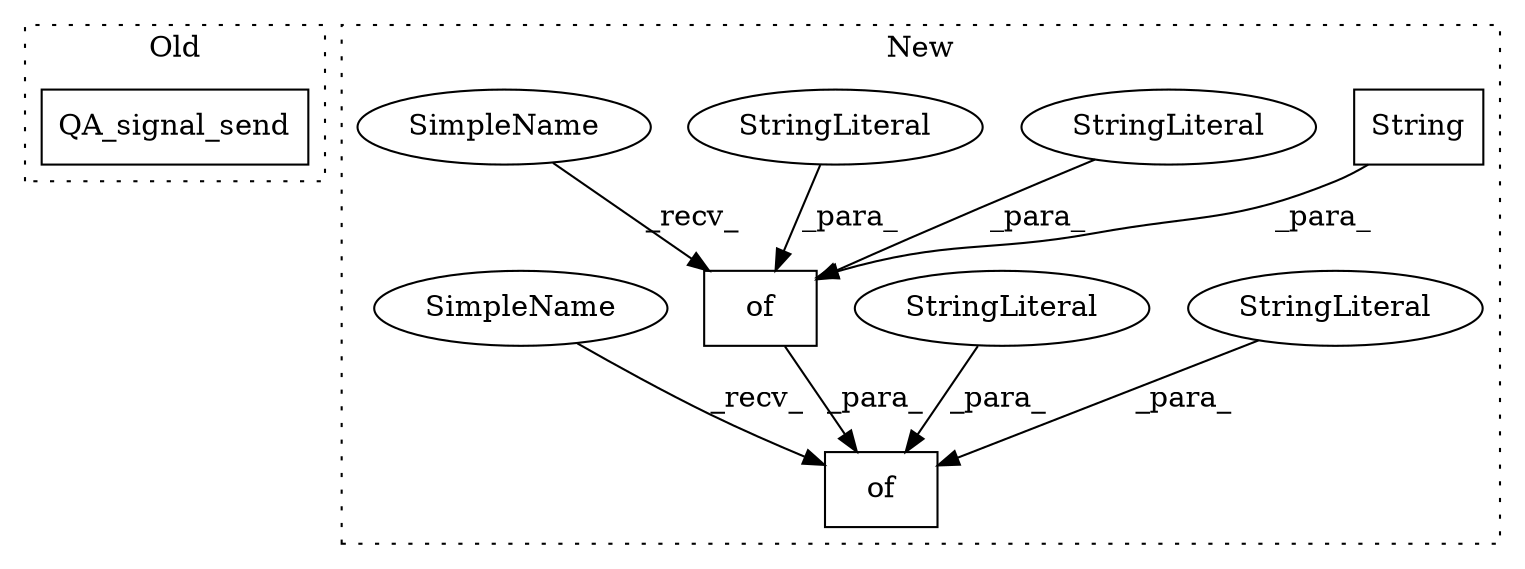 digraph G {
subgraph cluster0 {
1 [label="QA_signal_send" a="32" s="1250,1307" l="15,1" shape="box"];
label = "Old";
style="dotted";
}
subgraph cluster1 {
2 [label="of" a="32" s="1062,1473" l="3,1" shape="box"];
3 [label="of" a="32" s="1078,1170" l="3,1" shape="box"];
4 [label="String" a="32" s="1149,1168" l="7,1" shape="box"];
5 [label="StringLiteral" a="45" s="1065" l="8" shape="ellipse"];
6 [label="StringLiteral" a="45" s="1172" l="6" shape="ellipse"];
7 [label="StringLiteral" a="45" s="1099" l="8" shape="ellipse"];
8 [label="StringLiteral" a="45" s="1081" l="8" shape="ellipse"];
9 [label="SimpleName" a="42" s="1074" l="3" shape="ellipse"];
10 [label="SimpleName" a="42" s="1058" l="3" shape="ellipse"];
label = "New";
style="dotted";
}
3 -> 2 [label="_para_"];
4 -> 3 [label="_para_"];
5 -> 2 [label="_para_"];
6 -> 2 [label="_para_"];
7 -> 3 [label="_para_"];
8 -> 3 [label="_para_"];
9 -> 3 [label="_recv_"];
10 -> 2 [label="_recv_"];
}